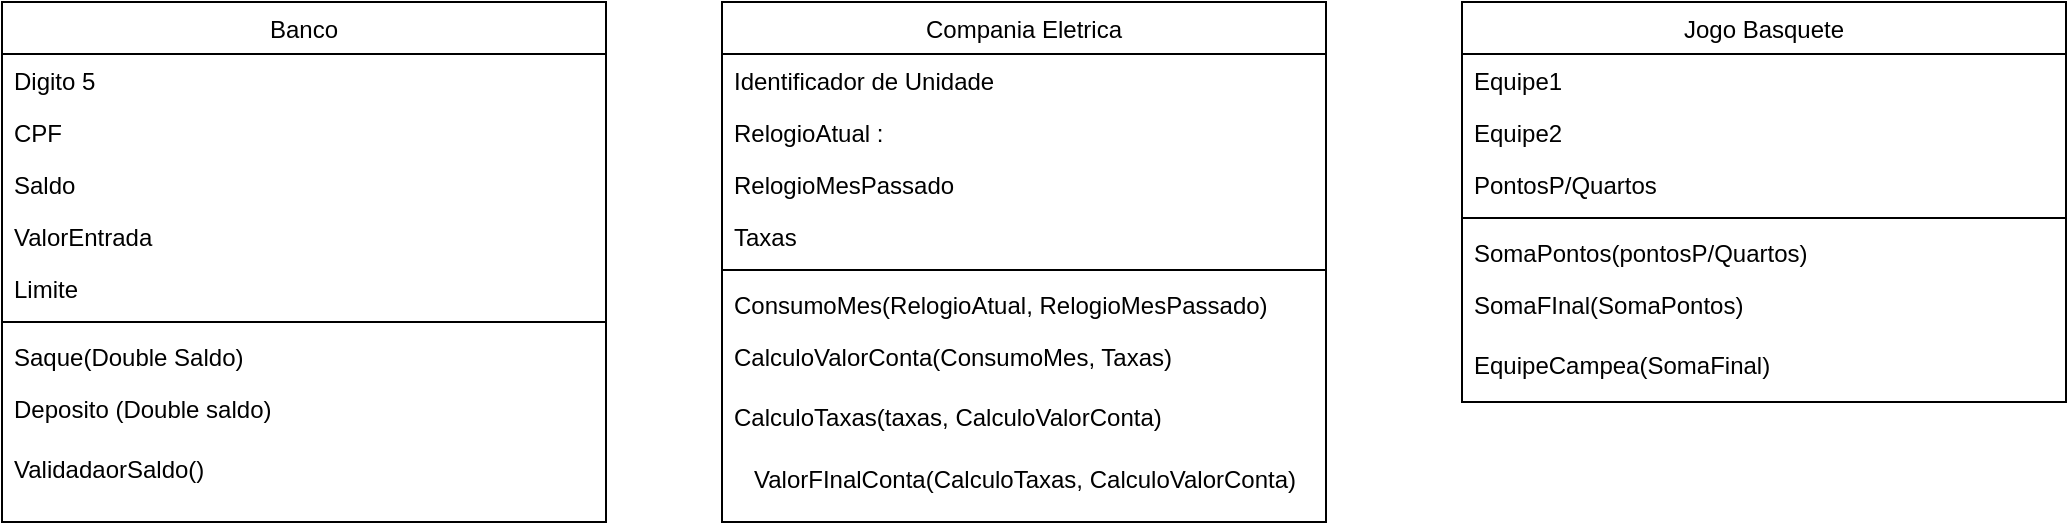 <mxfile version="21.6.9" type="device">
  <diagram id="C5RBs43oDa-KdzZeNtuy" name="Page-1">
    <mxGraphModel dx="2048" dy="648" grid="1" gridSize="10" guides="1" tooltips="1" connect="1" arrows="1" fold="1" page="1" pageScale="1" pageWidth="827" pageHeight="1169" math="0" shadow="0">
      <root>
        <mxCell id="WIyWlLk6GJQsqaUBKTNV-0" />
        <mxCell id="WIyWlLk6GJQsqaUBKTNV-1" parent="WIyWlLk6GJQsqaUBKTNV-0" />
        <mxCell id="zkfFHV4jXpPFQw0GAbJ--17" value="Jogo Basquete" style="swimlane;fontStyle=0;align=center;verticalAlign=top;childLayout=stackLayout;horizontal=1;startSize=26;horizontalStack=0;resizeParent=1;resizeLast=0;collapsible=1;marginBottom=0;rounded=0;shadow=0;strokeWidth=1;" parent="WIyWlLk6GJQsqaUBKTNV-1" vertex="1">
          <mxGeometry x="390" y="130" width="302" height="200" as="geometry">
            <mxRectangle x="550" y="140" width="160" height="26" as="alternateBounds" />
          </mxGeometry>
        </mxCell>
        <mxCell id="zkfFHV4jXpPFQw0GAbJ--18" value="Equipe1" style="text;align=left;verticalAlign=top;spacingLeft=4;spacingRight=4;overflow=hidden;rotatable=0;points=[[0,0.5],[1,0.5]];portConstraint=eastwest;" parent="zkfFHV4jXpPFQw0GAbJ--17" vertex="1">
          <mxGeometry y="26" width="302" height="26" as="geometry" />
        </mxCell>
        <mxCell id="zkfFHV4jXpPFQw0GAbJ--19" value="Equipe2" style="text;align=left;verticalAlign=top;spacingLeft=4;spacingRight=4;overflow=hidden;rotatable=0;points=[[0,0.5],[1,0.5]];portConstraint=eastwest;rounded=0;shadow=0;html=0;" parent="zkfFHV4jXpPFQw0GAbJ--17" vertex="1">
          <mxGeometry y="52" width="302" height="26" as="geometry" />
        </mxCell>
        <mxCell id="zkfFHV4jXpPFQw0GAbJ--20" value="PontosP/Quartos" style="text;align=left;verticalAlign=top;spacingLeft=4;spacingRight=4;overflow=hidden;rotatable=0;points=[[0,0.5],[1,0.5]];portConstraint=eastwest;rounded=0;shadow=0;html=0;" parent="zkfFHV4jXpPFQw0GAbJ--17" vertex="1">
          <mxGeometry y="78" width="302" height="26" as="geometry" />
        </mxCell>
        <mxCell id="zkfFHV4jXpPFQw0GAbJ--23" value="" style="line;html=1;strokeWidth=1;align=left;verticalAlign=middle;spacingTop=-1;spacingLeft=3;spacingRight=3;rotatable=0;labelPosition=right;points=[];portConstraint=eastwest;" parent="zkfFHV4jXpPFQw0GAbJ--17" vertex="1">
          <mxGeometry y="104" width="302" height="8" as="geometry" />
        </mxCell>
        <mxCell id="zkfFHV4jXpPFQw0GAbJ--24" value="SomaPontos(pontosP/Quartos)" style="text;align=left;verticalAlign=top;spacingLeft=4;spacingRight=4;overflow=hidden;rotatable=0;points=[[0,0.5],[1,0.5]];portConstraint=eastwest;" parent="zkfFHV4jXpPFQw0GAbJ--17" vertex="1">
          <mxGeometry y="112" width="302" height="26" as="geometry" />
        </mxCell>
        <mxCell id="zkfFHV4jXpPFQw0GAbJ--25" value="SomaFInal(SomaPontos)" style="text;align=left;verticalAlign=top;spacingLeft=4;spacingRight=4;overflow=hidden;rotatable=0;points=[[0,0.5],[1,0.5]];portConstraint=eastwest;" parent="zkfFHV4jXpPFQw0GAbJ--17" vertex="1">
          <mxGeometry y="138" width="302" height="30" as="geometry" />
        </mxCell>
        <mxCell id="siB23Tk5aNA7I7f5-MT6-2" value="EquipeCampea(SomaFinal)" style="text;align=left;verticalAlign=top;spacingLeft=4;spacingRight=4;overflow=hidden;rotatable=0;points=[[0,0.5],[1,0.5]];portConstraint=eastwest;" vertex="1" parent="zkfFHV4jXpPFQw0GAbJ--17">
          <mxGeometry y="168" width="302" height="30" as="geometry" />
        </mxCell>
        <mxCell id="siB23Tk5aNA7I7f5-MT6-3" value="Compania Eletrica" style="swimlane;fontStyle=0;align=center;verticalAlign=top;childLayout=stackLayout;horizontal=1;startSize=26;horizontalStack=0;resizeParent=1;resizeLast=0;collapsible=1;marginBottom=0;rounded=0;shadow=0;strokeWidth=1;" vertex="1" parent="WIyWlLk6GJQsqaUBKTNV-1">
          <mxGeometry x="20" y="130" width="302" height="260" as="geometry">
            <mxRectangle x="550" y="140" width="160" height="26" as="alternateBounds" />
          </mxGeometry>
        </mxCell>
        <mxCell id="siB23Tk5aNA7I7f5-MT6-4" value="Identificador de Unidade" style="text;align=left;verticalAlign=top;spacingLeft=4;spacingRight=4;overflow=hidden;rotatable=0;points=[[0,0.5],[1,0.5]];portConstraint=eastwest;" vertex="1" parent="siB23Tk5aNA7I7f5-MT6-3">
          <mxGeometry y="26" width="302" height="26" as="geometry" />
        </mxCell>
        <mxCell id="siB23Tk5aNA7I7f5-MT6-5" value="RelogioAtual : " style="text;align=left;verticalAlign=top;spacingLeft=4;spacingRight=4;overflow=hidden;rotatable=0;points=[[0,0.5],[1,0.5]];portConstraint=eastwest;rounded=0;shadow=0;html=0;" vertex="1" parent="siB23Tk5aNA7I7f5-MT6-3">
          <mxGeometry y="52" width="302" height="26" as="geometry" />
        </mxCell>
        <mxCell id="siB23Tk5aNA7I7f5-MT6-6" value="RelogioMesPassado" style="text;align=left;verticalAlign=top;spacingLeft=4;spacingRight=4;overflow=hidden;rotatable=0;points=[[0,0.5],[1,0.5]];portConstraint=eastwest;rounded=0;shadow=0;html=0;" vertex="1" parent="siB23Tk5aNA7I7f5-MT6-3">
          <mxGeometry y="78" width="302" height="26" as="geometry" />
        </mxCell>
        <mxCell id="siB23Tk5aNA7I7f5-MT6-8" value="Taxas" style="text;align=left;verticalAlign=top;spacingLeft=4;spacingRight=4;overflow=hidden;rotatable=0;points=[[0,0.5],[1,0.5]];portConstraint=eastwest;rounded=0;shadow=0;html=0;" vertex="1" parent="siB23Tk5aNA7I7f5-MT6-3">
          <mxGeometry y="104" width="302" height="26" as="geometry" />
        </mxCell>
        <mxCell id="siB23Tk5aNA7I7f5-MT6-9" value="" style="line;html=1;strokeWidth=1;align=left;verticalAlign=middle;spacingTop=-1;spacingLeft=3;spacingRight=3;rotatable=0;labelPosition=right;points=[];portConstraint=eastwest;" vertex="1" parent="siB23Tk5aNA7I7f5-MT6-3">
          <mxGeometry y="130" width="302" height="8" as="geometry" />
        </mxCell>
        <mxCell id="siB23Tk5aNA7I7f5-MT6-10" value="ConsumoMes(RelogioAtual, RelogioMesPassado)" style="text;align=left;verticalAlign=top;spacingLeft=4;spacingRight=4;overflow=hidden;rotatable=0;points=[[0,0.5],[1,0.5]];portConstraint=eastwest;" vertex="1" parent="siB23Tk5aNA7I7f5-MT6-3">
          <mxGeometry y="138" width="302" height="26" as="geometry" />
        </mxCell>
        <mxCell id="siB23Tk5aNA7I7f5-MT6-11" value="CalculoValorConta(ConsumoMes, Taxas)" style="text;align=left;verticalAlign=top;spacingLeft=4;spacingRight=4;overflow=hidden;rotatable=0;points=[[0,0.5],[1,0.5]];portConstraint=eastwest;" vertex="1" parent="siB23Tk5aNA7I7f5-MT6-3">
          <mxGeometry y="164" width="302" height="30" as="geometry" />
        </mxCell>
        <mxCell id="siB23Tk5aNA7I7f5-MT6-12" value="CalculoTaxas(taxas, CalculoValorConta)" style="text;align=left;verticalAlign=top;spacingLeft=4;spacingRight=4;overflow=hidden;rotatable=0;points=[[0,0.5],[1,0.5]];portConstraint=eastwest;" vertex="1" parent="siB23Tk5aNA7I7f5-MT6-3">
          <mxGeometry y="194" width="302" height="30" as="geometry" />
        </mxCell>
        <mxCell id="siB23Tk5aNA7I7f5-MT6-23" value="ValorFInalConta(CalculoTaxas, CalculoValorConta)" style="text;html=1;align=center;verticalAlign=middle;resizable=0;points=[];autosize=1;strokeColor=none;fillColor=none;" vertex="1" parent="siB23Tk5aNA7I7f5-MT6-3">
          <mxGeometry y="224" width="302" height="30" as="geometry" />
        </mxCell>
        <mxCell id="siB23Tk5aNA7I7f5-MT6-13" value="Banco" style="swimlane;fontStyle=0;align=center;verticalAlign=top;childLayout=stackLayout;horizontal=1;startSize=26;horizontalStack=0;resizeParent=1;resizeLast=0;collapsible=1;marginBottom=0;rounded=0;shadow=0;strokeWidth=1;" vertex="1" parent="WIyWlLk6GJQsqaUBKTNV-1">
          <mxGeometry x="-340" y="130" width="302" height="260" as="geometry">
            <mxRectangle x="550" y="140" width="160" height="26" as="alternateBounds" />
          </mxGeometry>
        </mxCell>
        <mxCell id="siB23Tk5aNA7I7f5-MT6-14" value="Digito 5" style="text;align=left;verticalAlign=top;spacingLeft=4;spacingRight=4;overflow=hidden;rotatable=0;points=[[0,0.5],[1,0.5]];portConstraint=eastwest;" vertex="1" parent="siB23Tk5aNA7I7f5-MT6-13">
          <mxGeometry y="26" width="302" height="26" as="geometry" />
        </mxCell>
        <mxCell id="siB23Tk5aNA7I7f5-MT6-15" value="CPF" style="text;align=left;verticalAlign=top;spacingLeft=4;spacingRight=4;overflow=hidden;rotatable=0;points=[[0,0.5],[1,0.5]];portConstraint=eastwest;rounded=0;shadow=0;html=0;" vertex="1" parent="siB23Tk5aNA7I7f5-MT6-13">
          <mxGeometry y="52" width="302" height="26" as="geometry" />
        </mxCell>
        <mxCell id="siB23Tk5aNA7I7f5-MT6-16" value="Saldo" style="text;align=left;verticalAlign=top;spacingLeft=4;spacingRight=4;overflow=hidden;rotatable=0;points=[[0,0.5],[1,0.5]];portConstraint=eastwest;rounded=0;shadow=0;html=0;" vertex="1" parent="siB23Tk5aNA7I7f5-MT6-13">
          <mxGeometry y="78" width="302" height="26" as="geometry" />
        </mxCell>
        <mxCell id="siB23Tk5aNA7I7f5-MT6-17" value="ValorEntrada" style="text;align=left;verticalAlign=top;spacingLeft=4;spacingRight=4;overflow=hidden;rotatable=0;points=[[0,0.5],[1,0.5]];portConstraint=eastwest;rounded=0;shadow=0;html=0;" vertex="1" parent="siB23Tk5aNA7I7f5-MT6-13">
          <mxGeometry y="104" width="302" height="26" as="geometry" />
        </mxCell>
        <mxCell id="siB23Tk5aNA7I7f5-MT6-18" value="Limite" style="text;align=left;verticalAlign=top;spacingLeft=4;spacingRight=4;overflow=hidden;rotatable=0;points=[[0,0.5],[1,0.5]];portConstraint=eastwest;rounded=0;shadow=0;html=0;" vertex="1" parent="siB23Tk5aNA7I7f5-MT6-13">
          <mxGeometry y="130" width="302" height="26" as="geometry" />
        </mxCell>
        <mxCell id="siB23Tk5aNA7I7f5-MT6-19" value="" style="line;html=1;strokeWidth=1;align=left;verticalAlign=middle;spacingTop=-1;spacingLeft=3;spacingRight=3;rotatable=0;labelPosition=right;points=[];portConstraint=eastwest;" vertex="1" parent="siB23Tk5aNA7I7f5-MT6-13">
          <mxGeometry y="156" width="302" height="8" as="geometry" />
        </mxCell>
        <mxCell id="siB23Tk5aNA7I7f5-MT6-20" value="Saque(Double Saldo)" style="text;align=left;verticalAlign=top;spacingLeft=4;spacingRight=4;overflow=hidden;rotatable=0;points=[[0,0.5],[1,0.5]];portConstraint=eastwest;" vertex="1" parent="siB23Tk5aNA7I7f5-MT6-13">
          <mxGeometry y="164" width="302" height="26" as="geometry" />
        </mxCell>
        <mxCell id="siB23Tk5aNA7I7f5-MT6-21" value="Deposito (Double saldo)" style="text;align=left;verticalAlign=top;spacingLeft=4;spacingRight=4;overflow=hidden;rotatable=0;points=[[0,0.5],[1,0.5]];portConstraint=eastwest;" vertex="1" parent="siB23Tk5aNA7I7f5-MT6-13">
          <mxGeometry y="190" width="302" height="30" as="geometry" />
        </mxCell>
        <mxCell id="siB23Tk5aNA7I7f5-MT6-22" value="ValidadaorSaldo()" style="text;align=left;verticalAlign=top;spacingLeft=4;spacingRight=4;overflow=hidden;rotatable=0;points=[[0,0.5],[1,0.5]];portConstraint=eastwest;" vertex="1" parent="siB23Tk5aNA7I7f5-MT6-13">
          <mxGeometry y="220" width="302" height="30" as="geometry" />
        </mxCell>
      </root>
    </mxGraphModel>
  </diagram>
</mxfile>
